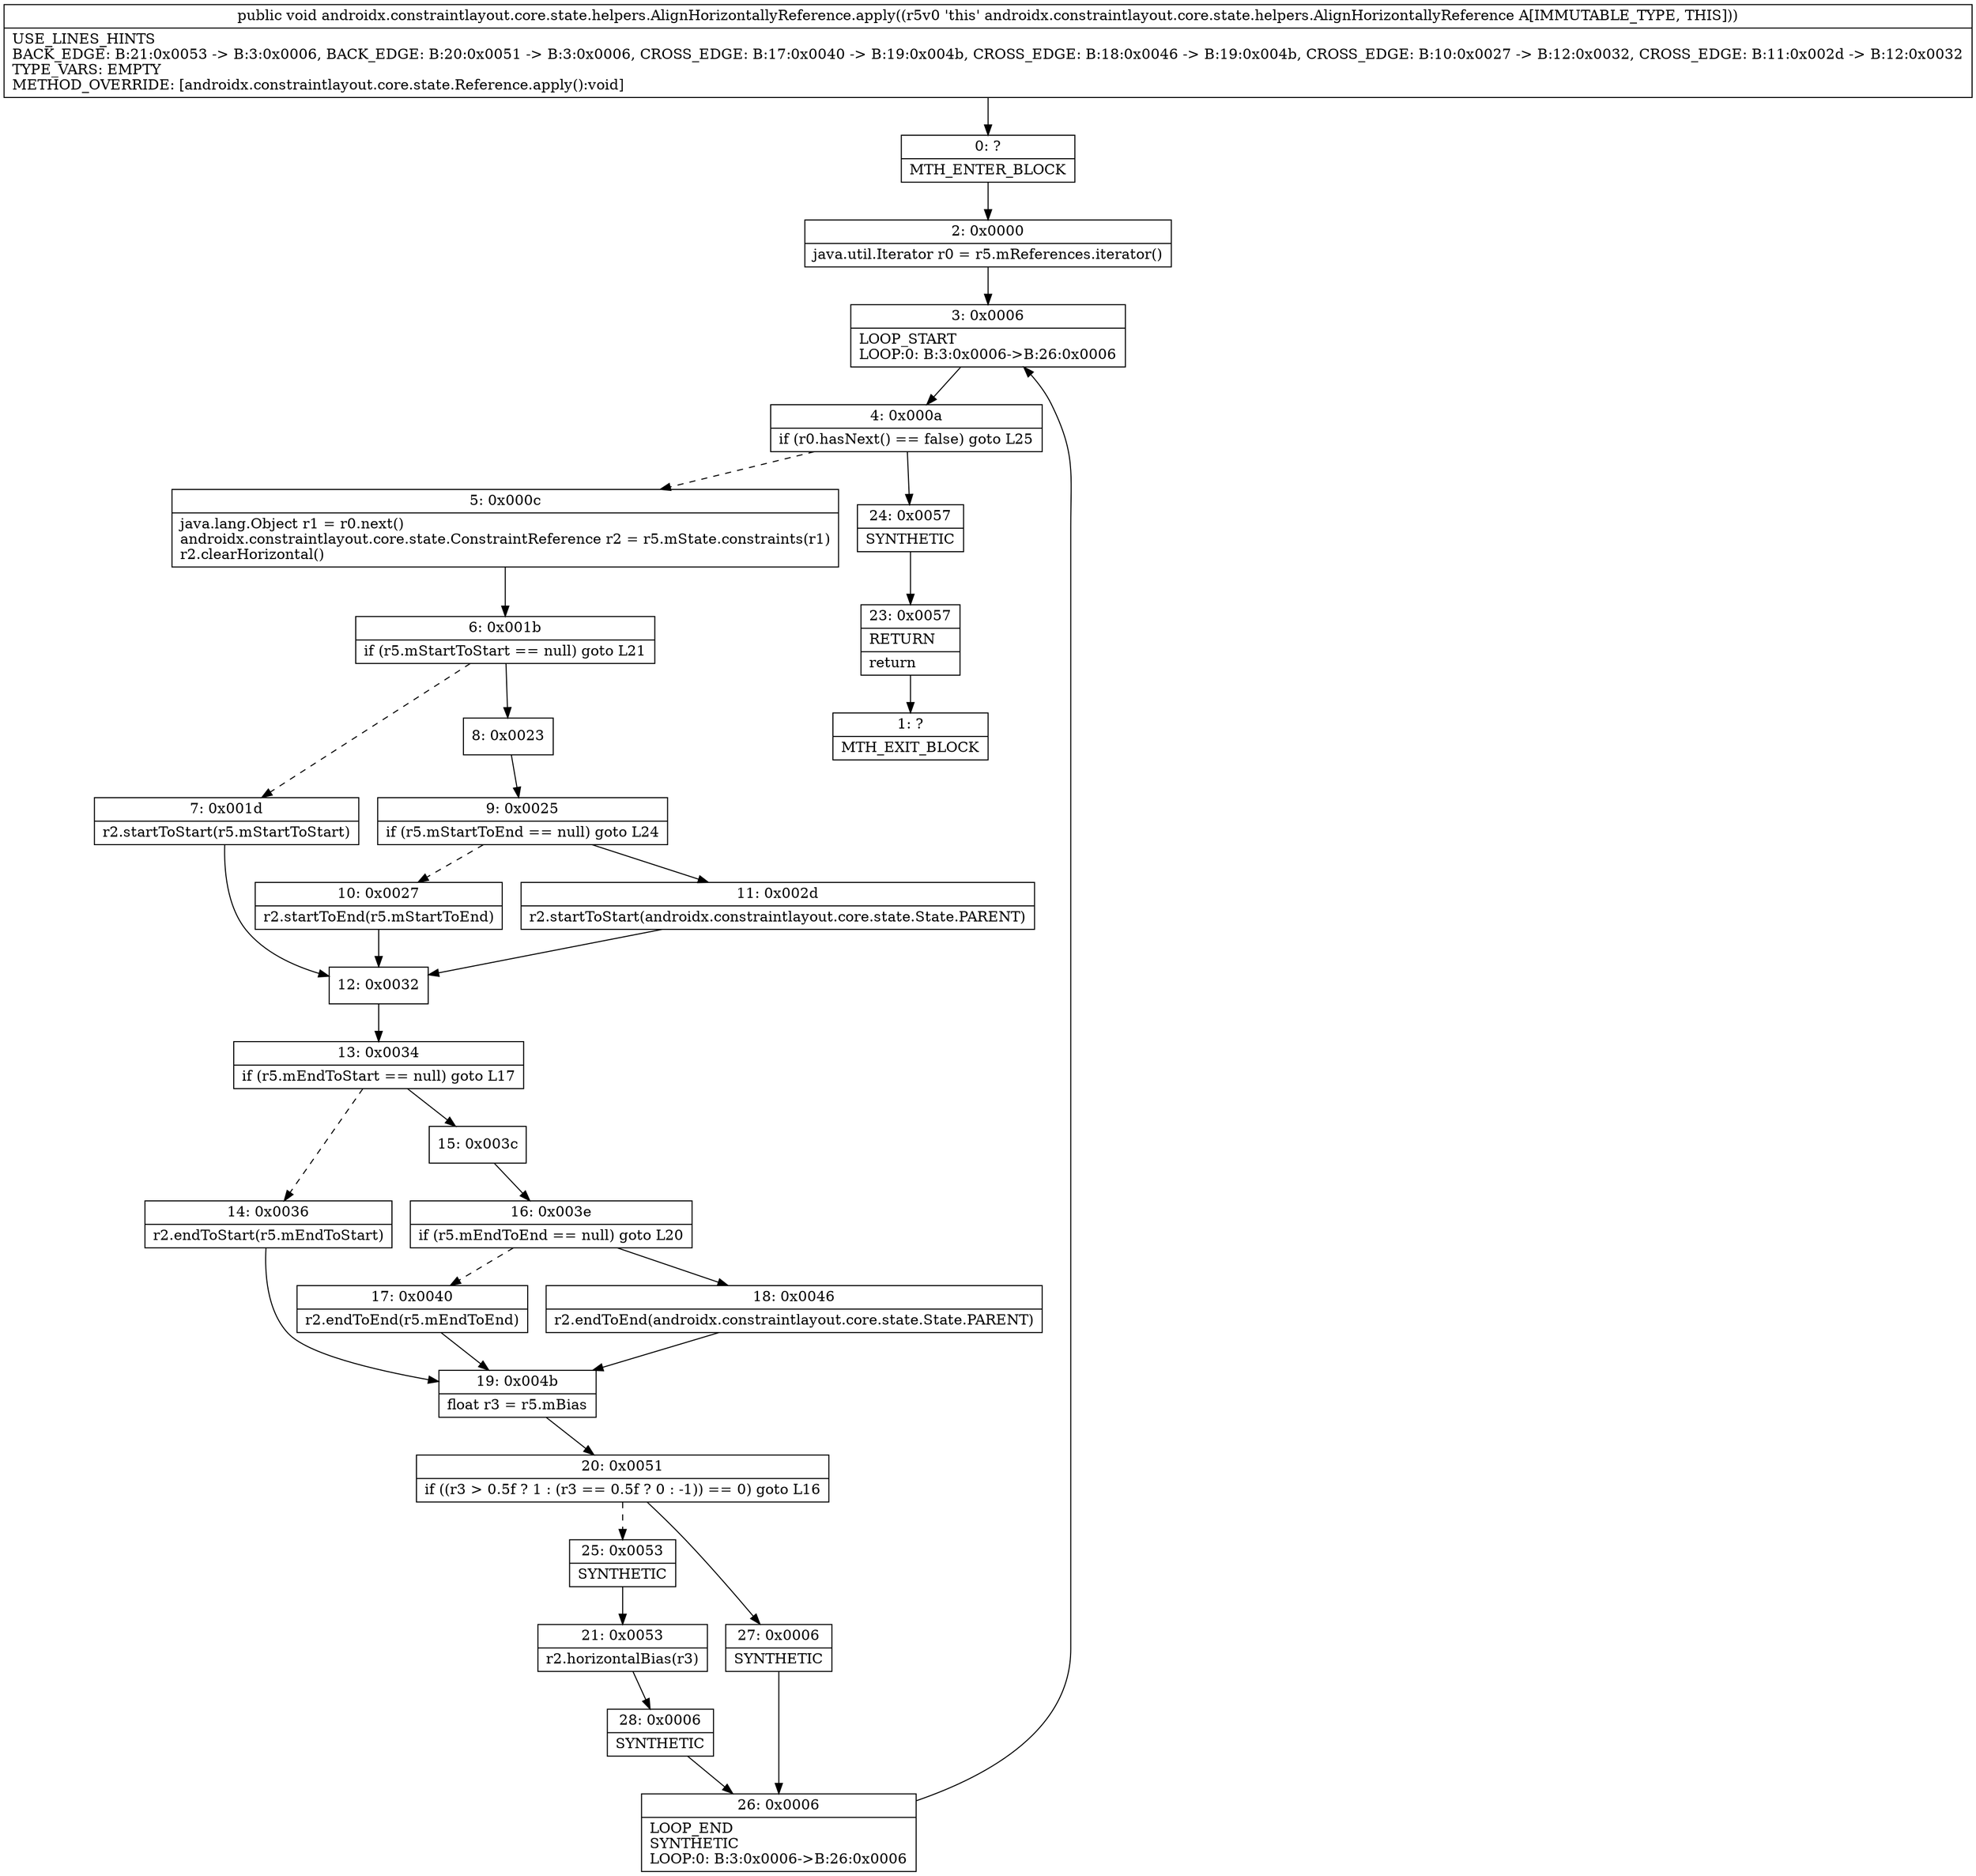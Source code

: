 digraph "CFG forandroidx.constraintlayout.core.state.helpers.AlignHorizontallyReference.apply()V" {
Node_0 [shape=record,label="{0\:\ ?|MTH_ENTER_BLOCK\l}"];
Node_2 [shape=record,label="{2\:\ 0x0000|java.util.Iterator r0 = r5.mReferences.iterator()\l}"];
Node_3 [shape=record,label="{3\:\ 0x0006|LOOP_START\lLOOP:0: B:3:0x0006\-\>B:26:0x0006\l}"];
Node_4 [shape=record,label="{4\:\ 0x000a|if (r0.hasNext() == false) goto L25\l}"];
Node_5 [shape=record,label="{5\:\ 0x000c|java.lang.Object r1 = r0.next()\landroidx.constraintlayout.core.state.ConstraintReference r2 = r5.mState.constraints(r1)\lr2.clearHorizontal()\l}"];
Node_6 [shape=record,label="{6\:\ 0x001b|if (r5.mStartToStart == null) goto L21\l}"];
Node_7 [shape=record,label="{7\:\ 0x001d|r2.startToStart(r5.mStartToStart)\l}"];
Node_12 [shape=record,label="{12\:\ 0x0032}"];
Node_13 [shape=record,label="{13\:\ 0x0034|if (r5.mEndToStart == null) goto L17\l}"];
Node_14 [shape=record,label="{14\:\ 0x0036|r2.endToStart(r5.mEndToStart)\l}"];
Node_19 [shape=record,label="{19\:\ 0x004b|float r3 = r5.mBias\l}"];
Node_20 [shape=record,label="{20\:\ 0x0051|if ((r3 \> 0.5f ? 1 : (r3 == 0.5f ? 0 : \-1)) == 0) goto L16\l}"];
Node_25 [shape=record,label="{25\:\ 0x0053|SYNTHETIC\l}"];
Node_21 [shape=record,label="{21\:\ 0x0053|r2.horizontalBias(r3)\l}"];
Node_28 [shape=record,label="{28\:\ 0x0006|SYNTHETIC\l}"];
Node_26 [shape=record,label="{26\:\ 0x0006|LOOP_END\lSYNTHETIC\lLOOP:0: B:3:0x0006\-\>B:26:0x0006\l}"];
Node_27 [shape=record,label="{27\:\ 0x0006|SYNTHETIC\l}"];
Node_15 [shape=record,label="{15\:\ 0x003c}"];
Node_16 [shape=record,label="{16\:\ 0x003e|if (r5.mEndToEnd == null) goto L20\l}"];
Node_17 [shape=record,label="{17\:\ 0x0040|r2.endToEnd(r5.mEndToEnd)\l}"];
Node_18 [shape=record,label="{18\:\ 0x0046|r2.endToEnd(androidx.constraintlayout.core.state.State.PARENT)\l}"];
Node_8 [shape=record,label="{8\:\ 0x0023}"];
Node_9 [shape=record,label="{9\:\ 0x0025|if (r5.mStartToEnd == null) goto L24\l}"];
Node_10 [shape=record,label="{10\:\ 0x0027|r2.startToEnd(r5.mStartToEnd)\l}"];
Node_11 [shape=record,label="{11\:\ 0x002d|r2.startToStart(androidx.constraintlayout.core.state.State.PARENT)\l}"];
Node_24 [shape=record,label="{24\:\ 0x0057|SYNTHETIC\l}"];
Node_23 [shape=record,label="{23\:\ 0x0057|RETURN\l|return\l}"];
Node_1 [shape=record,label="{1\:\ ?|MTH_EXIT_BLOCK\l}"];
MethodNode[shape=record,label="{public void androidx.constraintlayout.core.state.helpers.AlignHorizontallyReference.apply((r5v0 'this' androidx.constraintlayout.core.state.helpers.AlignHorizontallyReference A[IMMUTABLE_TYPE, THIS]))  | USE_LINES_HINTS\lBACK_EDGE: B:21:0x0053 \-\> B:3:0x0006, BACK_EDGE: B:20:0x0051 \-\> B:3:0x0006, CROSS_EDGE: B:17:0x0040 \-\> B:19:0x004b, CROSS_EDGE: B:18:0x0046 \-\> B:19:0x004b, CROSS_EDGE: B:10:0x0027 \-\> B:12:0x0032, CROSS_EDGE: B:11:0x002d \-\> B:12:0x0032\lTYPE_VARS: EMPTY\lMETHOD_OVERRIDE: [androidx.constraintlayout.core.state.Reference.apply():void]\l}"];
MethodNode -> Node_0;Node_0 -> Node_2;
Node_2 -> Node_3;
Node_3 -> Node_4;
Node_4 -> Node_5[style=dashed];
Node_4 -> Node_24;
Node_5 -> Node_6;
Node_6 -> Node_7[style=dashed];
Node_6 -> Node_8;
Node_7 -> Node_12;
Node_12 -> Node_13;
Node_13 -> Node_14[style=dashed];
Node_13 -> Node_15;
Node_14 -> Node_19;
Node_19 -> Node_20;
Node_20 -> Node_25[style=dashed];
Node_20 -> Node_27;
Node_25 -> Node_21;
Node_21 -> Node_28;
Node_28 -> Node_26;
Node_26 -> Node_3;
Node_27 -> Node_26;
Node_15 -> Node_16;
Node_16 -> Node_17[style=dashed];
Node_16 -> Node_18;
Node_17 -> Node_19;
Node_18 -> Node_19;
Node_8 -> Node_9;
Node_9 -> Node_10[style=dashed];
Node_9 -> Node_11;
Node_10 -> Node_12;
Node_11 -> Node_12;
Node_24 -> Node_23;
Node_23 -> Node_1;
}

